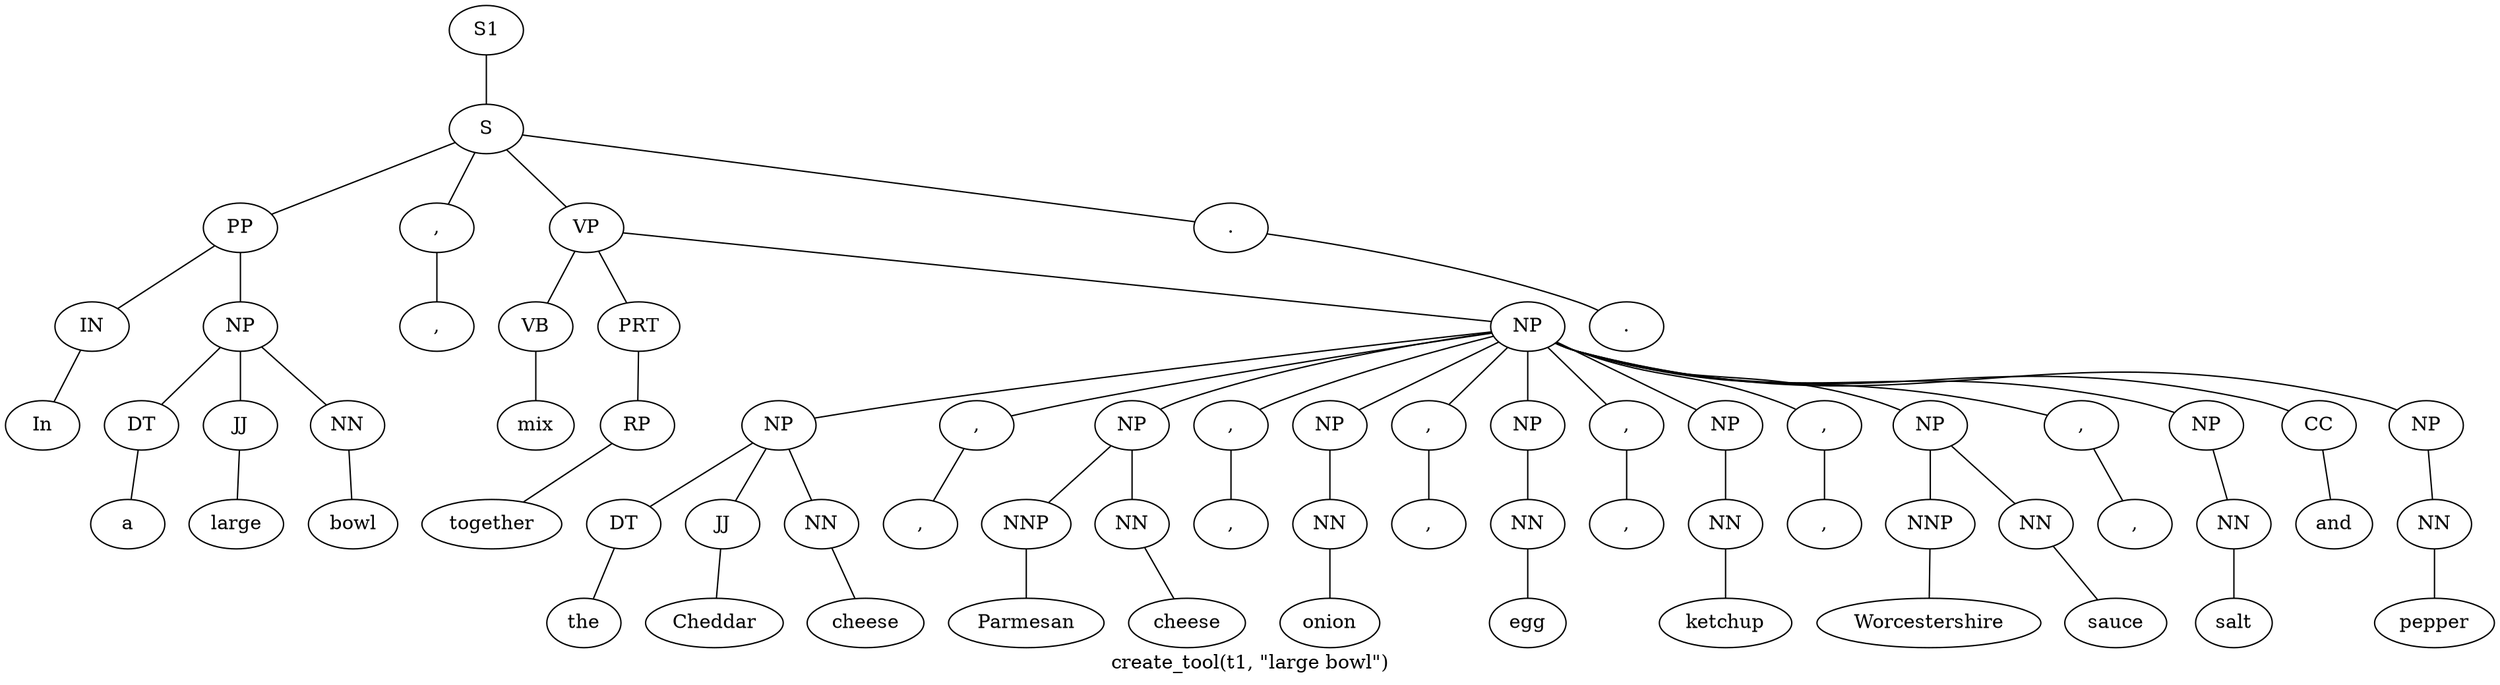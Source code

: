 graph SyntaxGraph {
	label = "create_tool(t1, \"large bowl\")";
	Node0 [label="S1"];
	Node1 [label="S"];
	Node2 [label="PP"];
	Node3 [label="IN"];
	Node4 [label="In"];
	Node5 [label="NP"];
	Node6 [label="DT"];
	Node7 [label="a"];
	Node8 [label="JJ"];
	Node9 [label="large"];
	Node10 [label="NN"];
	Node11 [label="bowl"];
	Node12 [label=","];
	Node13 [label=","];
	Node14 [label="VP"];
	Node15 [label="VB"];
	Node16 [label="mix"];
	Node17 [label="PRT"];
	Node18 [label="RP"];
	Node19 [label="together"];
	Node20 [label="NP"];
	Node21 [label="NP"];
	Node22 [label="DT"];
	Node23 [label="the"];
	Node24 [label="JJ"];
	Node25 [label="Cheddar"];
	Node26 [label="NN"];
	Node27 [label="cheese"];
	Node28 [label=","];
	Node29 [label=","];
	Node30 [label="NP"];
	Node31 [label="NNP"];
	Node32 [label="Parmesan"];
	Node33 [label="NN"];
	Node34 [label="cheese"];
	Node35 [label=","];
	Node36 [label=","];
	Node37 [label="NP"];
	Node38 [label="NN"];
	Node39 [label="onion"];
	Node40 [label=","];
	Node41 [label=","];
	Node42 [label="NP"];
	Node43 [label="NN"];
	Node44 [label="egg"];
	Node45 [label=","];
	Node46 [label=","];
	Node47 [label="NP"];
	Node48 [label="NN"];
	Node49 [label="ketchup"];
	Node50 [label=","];
	Node51 [label=","];
	Node52 [label="NP"];
	Node53 [label="NNP"];
	Node54 [label="Worcestershire"];
	Node55 [label="NN"];
	Node56 [label="sauce"];
	Node57 [label=","];
	Node58 [label=","];
	Node59 [label="NP"];
	Node60 [label="NN"];
	Node61 [label="salt"];
	Node62 [label="CC"];
	Node63 [label="and"];
	Node64 [label="NP"];
	Node65 [label="NN"];
	Node66 [label="pepper"];
	Node67 [label="."];
	Node68 [label="."];

	Node0 -- Node1;
	Node1 -- Node2;
	Node1 -- Node12;
	Node1 -- Node14;
	Node1 -- Node67;
	Node2 -- Node3;
	Node2 -- Node5;
	Node3 -- Node4;
	Node5 -- Node6;
	Node5 -- Node8;
	Node5 -- Node10;
	Node6 -- Node7;
	Node8 -- Node9;
	Node10 -- Node11;
	Node12 -- Node13;
	Node14 -- Node15;
	Node14 -- Node17;
	Node14 -- Node20;
	Node15 -- Node16;
	Node17 -- Node18;
	Node18 -- Node19;
	Node20 -- Node21;
	Node20 -- Node28;
	Node20 -- Node30;
	Node20 -- Node35;
	Node20 -- Node37;
	Node20 -- Node40;
	Node20 -- Node42;
	Node20 -- Node45;
	Node20 -- Node47;
	Node20 -- Node50;
	Node20 -- Node52;
	Node20 -- Node57;
	Node20 -- Node59;
	Node20 -- Node62;
	Node20 -- Node64;
	Node21 -- Node22;
	Node21 -- Node24;
	Node21 -- Node26;
	Node22 -- Node23;
	Node24 -- Node25;
	Node26 -- Node27;
	Node28 -- Node29;
	Node30 -- Node31;
	Node30 -- Node33;
	Node31 -- Node32;
	Node33 -- Node34;
	Node35 -- Node36;
	Node37 -- Node38;
	Node38 -- Node39;
	Node40 -- Node41;
	Node42 -- Node43;
	Node43 -- Node44;
	Node45 -- Node46;
	Node47 -- Node48;
	Node48 -- Node49;
	Node50 -- Node51;
	Node52 -- Node53;
	Node52 -- Node55;
	Node53 -- Node54;
	Node55 -- Node56;
	Node57 -- Node58;
	Node59 -- Node60;
	Node60 -- Node61;
	Node62 -- Node63;
	Node64 -- Node65;
	Node65 -- Node66;
	Node67 -- Node68;
}